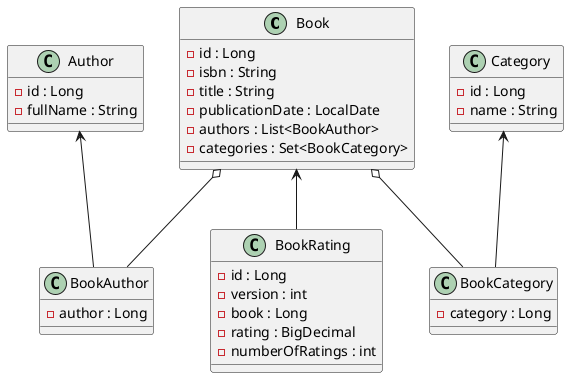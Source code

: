 @startuml

Book o-- BookAuthor
Book o-- BookCategory
Author <-- BookAuthor
Category <-- BookCategory
Book <-- BookRating

class Book {
-id : Long
-isbn : String
-title : String
-publicationDate : LocalDate
-authors : List<BookAuthor>
-categories : Set<BookCategory>
}

class BookAuthor {
-author : Long
}

class BookCategory {
-category : Long
}

class Author {
-id : Long
-fullName : String
}

class Category {
-id : Long
-name : String
}

class BookRating {
-id : Long
-version : int
-book : Long
-rating : BigDecimal
-numberOfRatings : int
}

@enduml